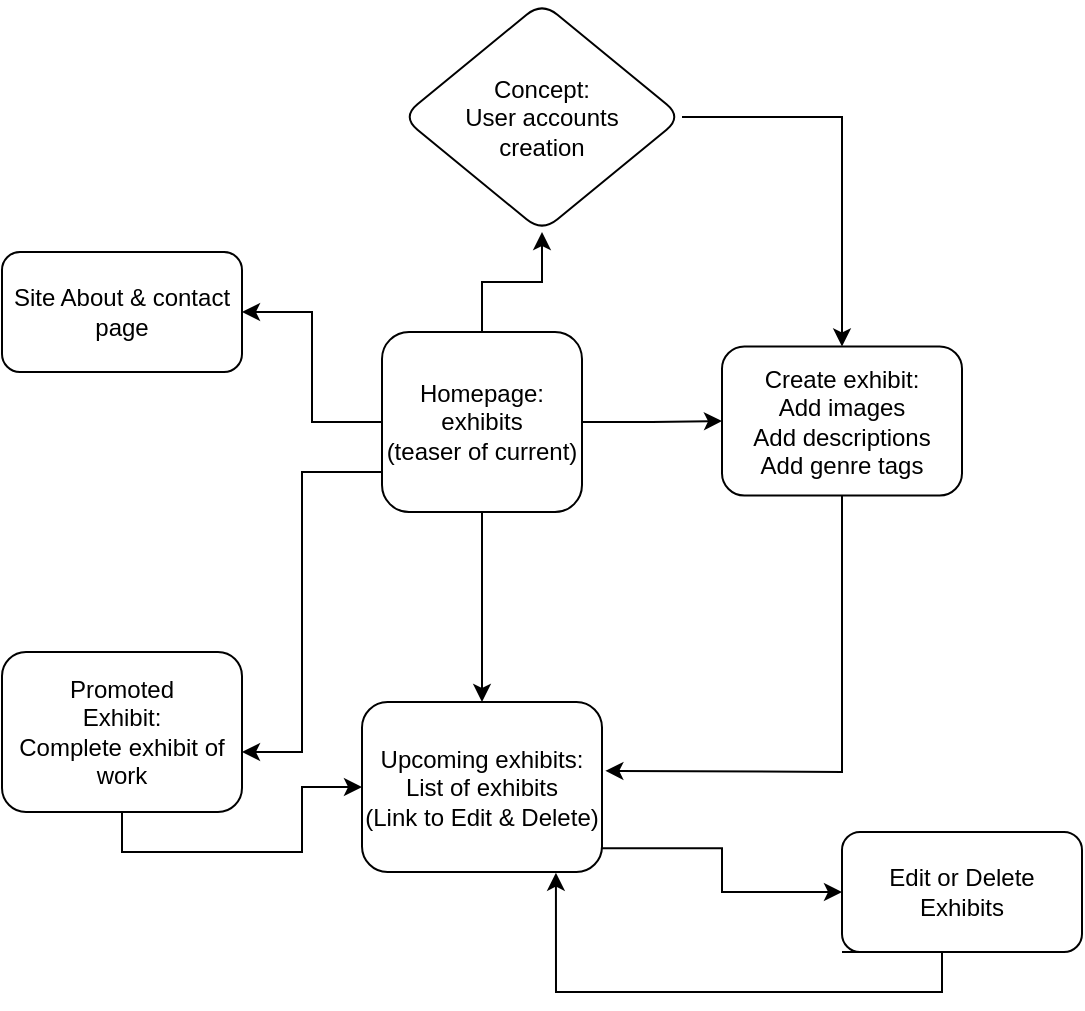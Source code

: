 <mxfile version="15.7.3" type="github">
  <diagram id="G3Ok1qQkHheCiiaqgz5A" name="Page-1">
    <mxGraphModel dx="1133" dy="658" grid="1" gridSize="10" guides="1" tooltips="1" connect="1" arrows="1" fold="1" page="1" pageScale="1" pageWidth="850" pageHeight="1100" math="0" shadow="0">
      <root>
        <mxCell id="0" />
        <mxCell id="1" parent="0" />
        <mxCell id="b29jH7kIfdYciFvpikc0-3" value="" style="edgeStyle=orthogonalEdgeStyle;rounded=0;orthogonalLoop=1;jettySize=auto;html=1;" edge="1" parent="1" source="b29jH7kIfdYciFvpikc0-1" target="b29jH7kIfdYciFvpikc0-2">
          <mxGeometry relative="1" as="geometry" />
        </mxCell>
        <mxCell id="b29jH7kIfdYciFvpikc0-5" value="" style="edgeStyle=orthogonalEdgeStyle;rounded=0;orthogonalLoop=1;jettySize=auto;html=1;" edge="1" parent="1" source="b29jH7kIfdYciFvpikc0-1" target="b29jH7kIfdYciFvpikc0-4">
          <mxGeometry relative="1" as="geometry" />
        </mxCell>
        <mxCell id="b29jH7kIfdYciFvpikc0-7" value="" style="edgeStyle=orthogonalEdgeStyle;rounded=0;orthogonalLoop=1;jettySize=auto;html=1;" edge="1" parent="1" source="b29jH7kIfdYciFvpikc0-1" target="b29jH7kIfdYciFvpikc0-6">
          <mxGeometry relative="1" as="geometry" />
        </mxCell>
        <mxCell id="b29jH7kIfdYciFvpikc0-10" value="" style="edgeStyle=orthogonalEdgeStyle;rounded=0;orthogonalLoop=1;jettySize=auto;html=1;" edge="1" parent="1" source="b29jH7kIfdYciFvpikc0-1" target="b29jH7kIfdYciFvpikc0-9">
          <mxGeometry relative="1" as="geometry">
            <Array as="points">
              <mxPoint x="260" y="250" />
              <mxPoint x="260" y="390" />
            </Array>
          </mxGeometry>
        </mxCell>
        <mxCell id="b29jH7kIfdYciFvpikc0-16" value="" style="edgeStyle=orthogonalEdgeStyle;rounded=0;orthogonalLoop=1;jettySize=auto;html=1;" edge="1" parent="1" source="b29jH7kIfdYciFvpikc0-1" target="b29jH7kIfdYciFvpikc0-15">
          <mxGeometry relative="1" as="geometry" />
        </mxCell>
        <mxCell id="b29jH7kIfdYciFvpikc0-1" value="&lt;div&gt;Homepage:&lt;/div&gt;&lt;div&gt;exhibits &lt;br&gt;&lt;/div&gt;&lt;div&gt;(teaser of current)&lt;br&gt;&lt;/div&gt;" style="rounded=1;whiteSpace=wrap;html=1;" vertex="1" parent="1">
          <mxGeometry x="300" y="180" width="100" height="90" as="geometry" />
        </mxCell>
        <mxCell id="b29jH7kIfdYciFvpikc0-2" value="&lt;div&gt;Create exhibit:&lt;/div&gt;&lt;div&gt;Add images&lt;/div&gt;&lt;div&gt;Add descriptions&lt;/div&gt;&lt;div&gt;Add genre tags&lt;br&gt;&lt;/div&gt;" style="whiteSpace=wrap;html=1;rounded=1;" vertex="1" parent="1">
          <mxGeometry x="470" y="187.25" width="120" height="74.5" as="geometry" />
        </mxCell>
        <mxCell id="b29jH7kIfdYciFvpikc0-4" value="Site About &amp;amp; contact page" style="whiteSpace=wrap;html=1;rounded=1;" vertex="1" parent="1">
          <mxGeometry x="110" y="140" width="120" height="60" as="geometry" />
        </mxCell>
        <mxCell id="b29jH7kIfdYciFvpikc0-12" value="" style="edgeStyle=orthogonalEdgeStyle;rounded=0;orthogonalLoop=1;jettySize=auto;html=1;exitX=0.991;exitY=0.86;exitDx=0;exitDy=0;exitPerimeter=0;" edge="1" parent="1" source="b29jH7kIfdYciFvpikc0-6" target="b29jH7kIfdYciFvpikc0-11">
          <mxGeometry relative="1" as="geometry" />
        </mxCell>
        <mxCell id="b29jH7kIfdYciFvpikc0-6" value="&lt;div&gt;Upcoming exhibits:&lt;/div&gt;&lt;div&gt;List of exhibits&lt;/div&gt;&lt;div&gt;(Link to Edit &amp;amp; Delete)&lt;br&gt;&lt;/div&gt;" style="whiteSpace=wrap;html=1;rounded=1;" vertex="1" parent="1">
          <mxGeometry x="290" y="365" width="120" height="85" as="geometry" />
        </mxCell>
        <mxCell id="b29jH7kIfdYciFvpikc0-8" value="" style="endArrow=classic;html=1;rounded=0;entryX=1.014;entryY=0.405;entryDx=0;entryDy=0;entryPerimeter=0;exitX=0.5;exitY=1;exitDx=0;exitDy=0;" edge="1" parent="1" source="b29jH7kIfdYciFvpikc0-2" target="b29jH7kIfdYciFvpikc0-6">
          <mxGeometry width="50" height="50" relative="1" as="geometry">
            <mxPoint x="490" y="400" as="sourcePoint" />
            <mxPoint x="540" y="350" as="targetPoint" />
            <Array as="points">
              <mxPoint x="530" y="400" />
            </Array>
          </mxGeometry>
        </mxCell>
        <mxCell id="b29jH7kIfdYciFvpikc0-14" style="edgeStyle=orthogonalEdgeStyle;rounded=0;orthogonalLoop=1;jettySize=auto;html=1;exitX=0.5;exitY=1;exitDx=0;exitDy=0;" edge="1" parent="1" source="b29jH7kIfdYciFvpikc0-9" target="b29jH7kIfdYciFvpikc0-6">
          <mxGeometry relative="1" as="geometry" />
        </mxCell>
        <mxCell id="b29jH7kIfdYciFvpikc0-9" value="&lt;div&gt;Promoted&lt;/div&gt;&lt;div&gt;Exhibit:&lt;/div&gt;&lt;div&gt;Complete exhibit of work&lt;br&gt;&lt;/div&gt;" style="whiteSpace=wrap;html=1;rounded=1;" vertex="1" parent="1">
          <mxGeometry x="110" y="340" width="120" height="80" as="geometry" />
        </mxCell>
        <mxCell id="b29jH7kIfdYciFvpikc0-13" style="edgeStyle=orthogonalEdgeStyle;rounded=0;orthogonalLoop=1;jettySize=auto;html=1;entryX=0.808;entryY=1.004;entryDx=0;entryDy=0;exitX=0;exitY=1;exitDx=0;exitDy=0;entryPerimeter=0;" edge="1" parent="1" source="b29jH7kIfdYciFvpikc0-11" target="b29jH7kIfdYciFvpikc0-6">
          <mxGeometry relative="1" as="geometry">
            <Array as="points">
              <mxPoint x="580" y="490" />
              <mxPoint x="580" y="510" />
              <mxPoint x="387" y="510" />
            </Array>
          </mxGeometry>
        </mxCell>
        <mxCell id="b29jH7kIfdYciFvpikc0-11" value="Edit or Delete Exhibits" style="whiteSpace=wrap;html=1;rounded=1;" vertex="1" parent="1">
          <mxGeometry x="530" y="430" width="120" height="60" as="geometry" />
        </mxCell>
        <mxCell id="b29jH7kIfdYciFvpikc0-17" style="edgeStyle=orthogonalEdgeStyle;rounded=0;orthogonalLoop=1;jettySize=auto;html=1;entryX=0.5;entryY=0;entryDx=0;entryDy=0;" edge="1" parent="1" source="b29jH7kIfdYciFvpikc0-15" target="b29jH7kIfdYciFvpikc0-2">
          <mxGeometry relative="1" as="geometry" />
        </mxCell>
        <mxCell id="b29jH7kIfdYciFvpikc0-15" value="&lt;div&gt;Concept:&lt;/div&gt;&lt;div&gt;User accounts&lt;/div&gt;&lt;div&gt;creation&lt;br&gt;&lt;/div&gt;" style="rhombus;whiteSpace=wrap;html=1;rounded=1;" vertex="1" parent="1">
          <mxGeometry x="310" y="15" width="140" height="115" as="geometry" />
        </mxCell>
      </root>
    </mxGraphModel>
  </diagram>
</mxfile>
